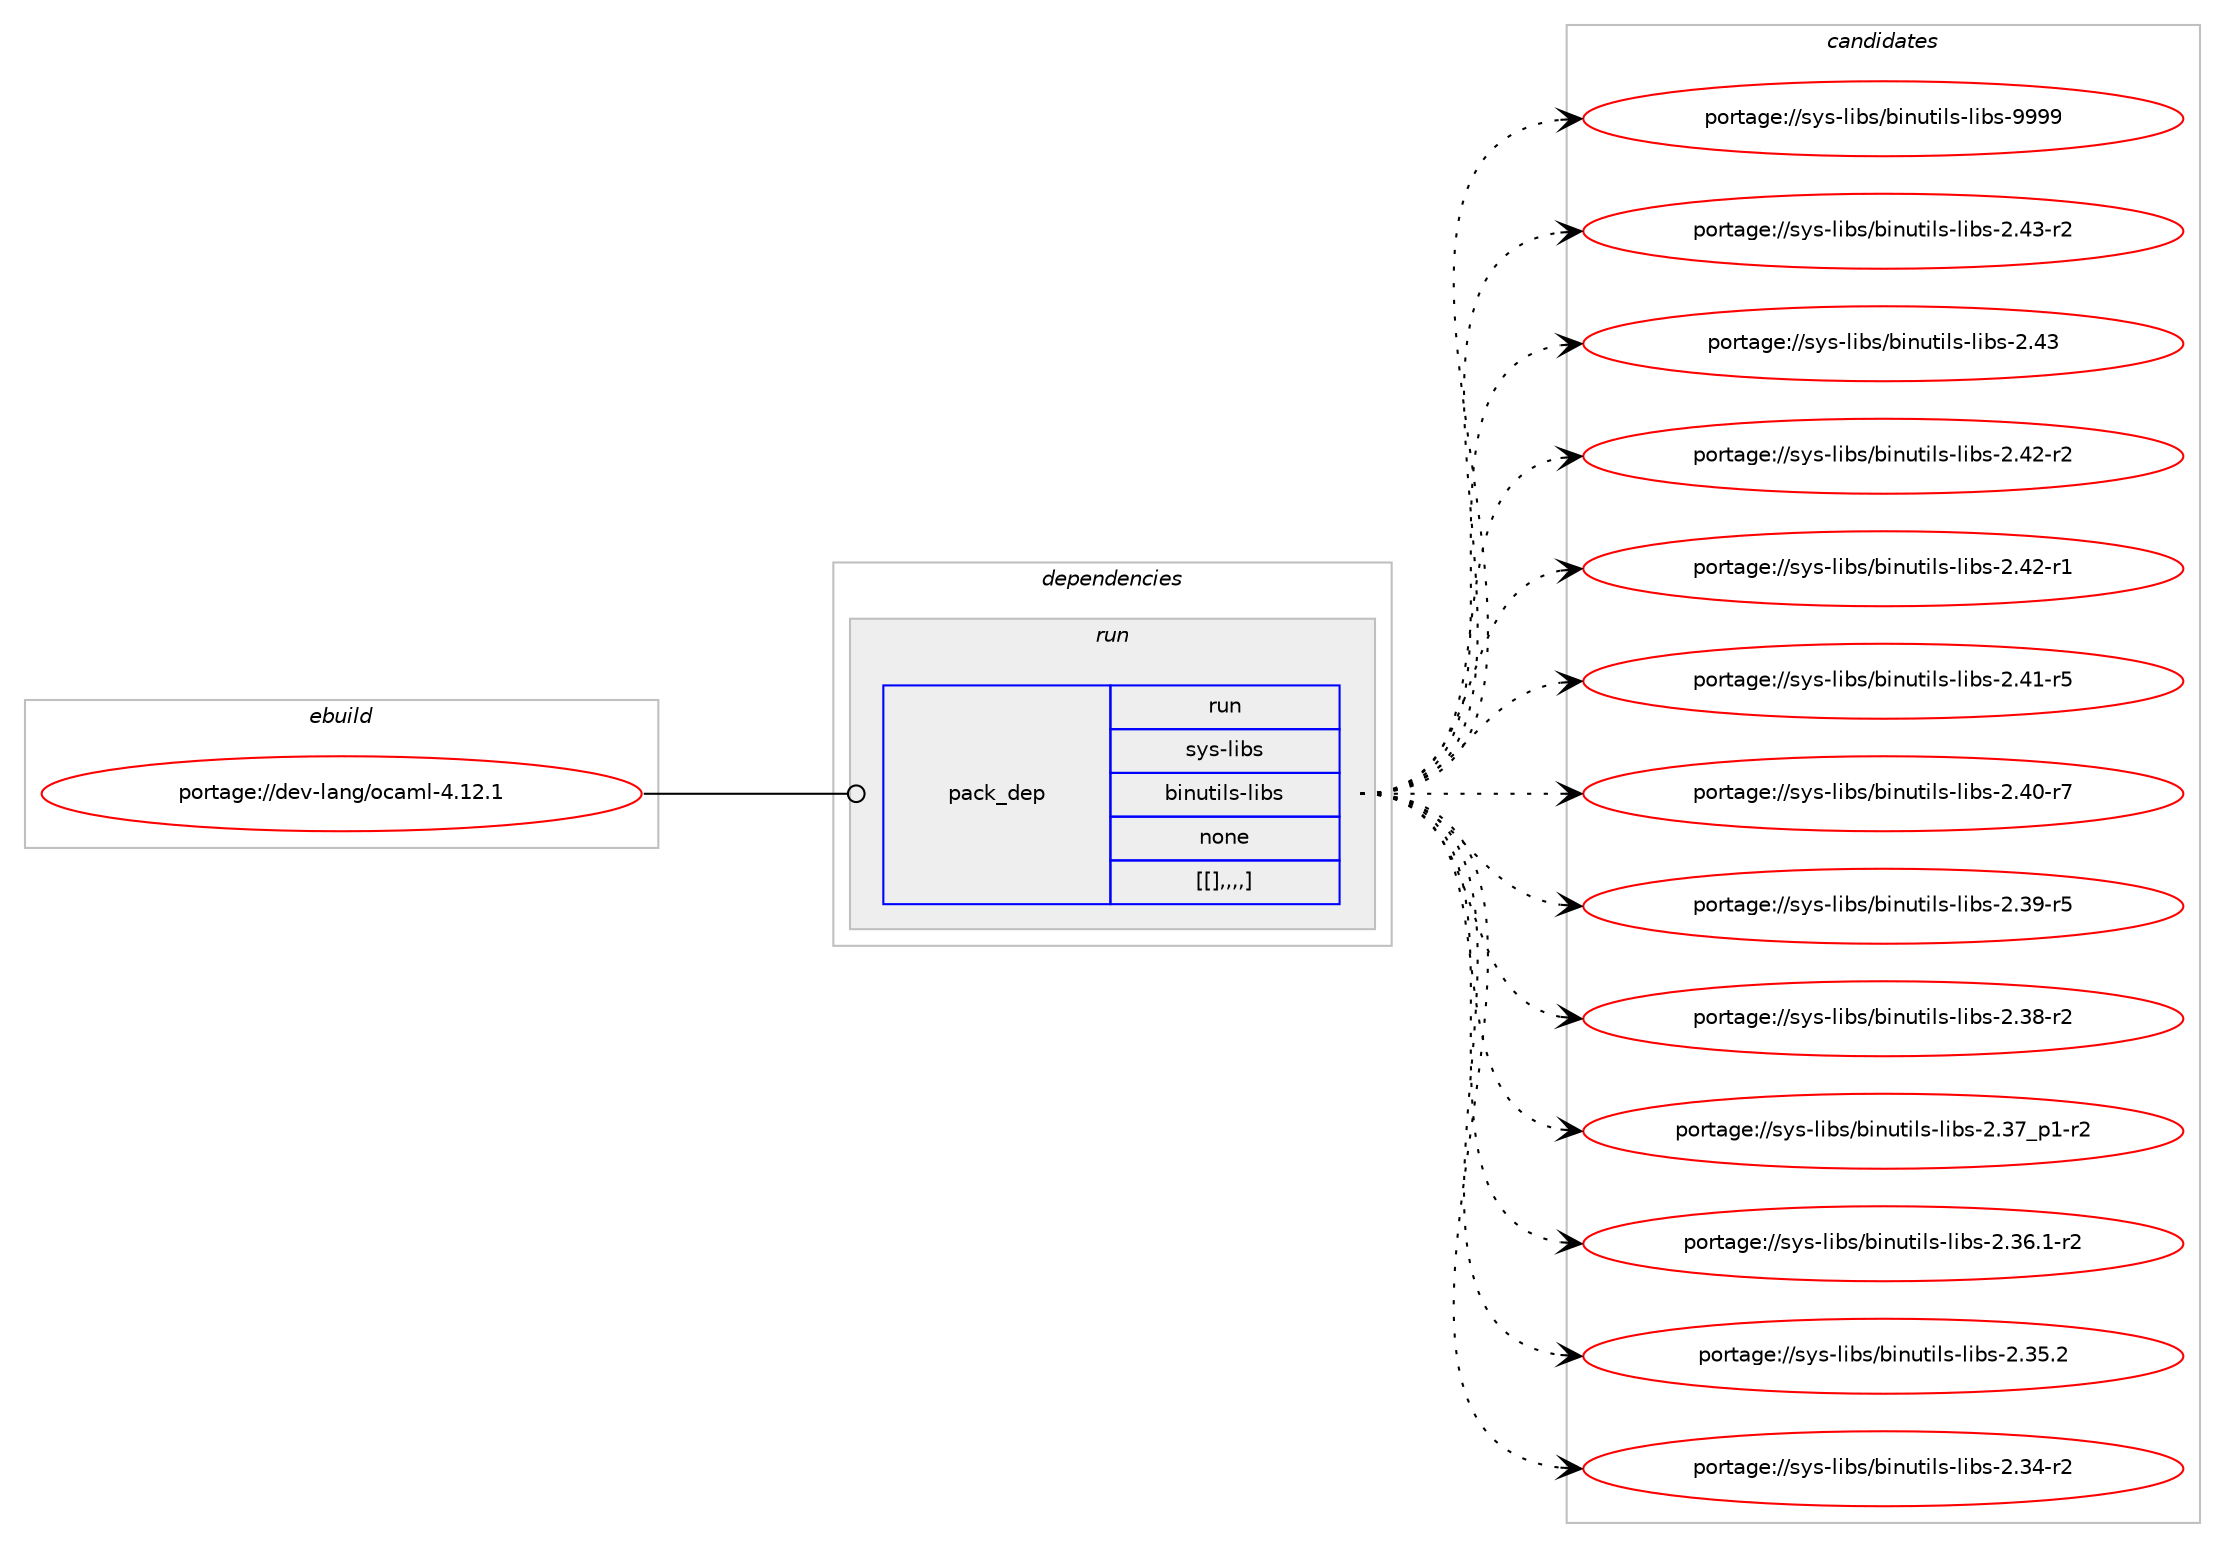 digraph prolog {

# *************
# Graph options
# *************

newrank=true;
concentrate=true;
compound=true;
graph [rankdir=LR,fontname=Helvetica,fontsize=10,ranksep=1.5];#, ranksep=2.5, nodesep=0.2];
edge  [arrowhead=vee];
node  [fontname=Helvetica,fontsize=10];

# **********
# The ebuild
# **********

subgraph cluster_leftcol {
color=gray;
label=<<i>ebuild</i>>;
id [label="portage://dev-lang/ocaml-4.12.1", color=red, width=4, href="../dev-lang/ocaml-4.12.1.svg"];
}

# ****************
# The dependencies
# ****************

subgraph cluster_midcol {
color=gray;
label=<<i>dependencies</i>>;
subgraph cluster_compile {
fillcolor="#eeeeee";
style=filled;
label=<<i>compile</i>>;
}
subgraph cluster_compileandrun {
fillcolor="#eeeeee";
style=filled;
label=<<i>compile and run</i>>;
}
subgraph cluster_run {
fillcolor="#eeeeee";
style=filled;
label=<<i>run</i>>;
subgraph pack75795 {
dependency100398 [label=<<TABLE BORDER="0" CELLBORDER="1" CELLSPACING="0" CELLPADDING="4" WIDTH="220"><TR><TD ROWSPAN="6" CELLPADDING="30">pack_dep</TD></TR><TR><TD WIDTH="110">run</TD></TR><TR><TD>sys-libs</TD></TR><TR><TD>binutils-libs</TD></TR><TR><TD>none</TD></TR><TR><TD>[[],,,,]</TD></TR></TABLE>>, shape=none, color=blue];
}
id:e -> dependency100398:w [weight=20,style="solid",arrowhead="odot"];
}
}

# **************
# The candidates
# **************

subgraph cluster_choices {
rank=same;
color=gray;
label=<<i>candidates</i>>;

subgraph choice75795 {
color=black;
nodesep=1;
choice1151211154510810598115479810511011711610510811545108105981154557575757 [label="portage://sys-libs/binutils-libs-9999", color=red, width=4,href="../sys-libs/binutils-libs-9999.svg"];
choice11512111545108105981154798105110117116105108115451081059811545504652514511450 [label="portage://sys-libs/binutils-libs-2.43-r2", color=red, width=4,href="../sys-libs/binutils-libs-2.43-r2.svg"];
choice1151211154510810598115479810511011711610510811545108105981154550465251 [label="portage://sys-libs/binutils-libs-2.43", color=red, width=4,href="../sys-libs/binutils-libs-2.43.svg"];
choice11512111545108105981154798105110117116105108115451081059811545504652504511450 [label="portage://sys-libs/binutils-libs-2.42-r2", color=red, width=4,href="../sys-libs/binutils-libs-2.42-r2.svg"];
choice11512111545108105981154798105110117116105108115451081059811545504652504511449 [label="portage://sys-libs/binutils-libs-2.42-r1", color=red, width=4,href="../sys-libs/binutils-libs-2.42-r1.svg"];
choice11512111545108105981154798105110117116105108115451081059811545504652494511453 [label="portage://sys-libs/binutils-libs-2.41-r5", color=red, width=4,href="../sys-libs/binutils-libs-2.41-r5.svg"];
choice11512111545108105981154798105110117116105108115451081059811545504652484511455 [label="portage://sys-libs/binutils-libs-2.40-r7", color=red, width=4,href="../sys-libs/binutils-libs-2.40-r7.svg"];
choice11512111545108105981154798105110117116105108115451081059811545504651574511453 [label="portage://sys-libs/binutils-libs-2.39-r5", color=red, width=4,href="../sys-libs/binutils-libs-2.39-r5.svg"];
choice11512111545108105981154798105110117116105108115451081059811545504651564511450 [label="portage://sys-libs/binutils-libs-2.38-r2", color=red, width=4,href="../sys-libs/binutils-libs-2.38-r2.svg"];
choice115121115451081059811547981051101171161051081154510810598115455046515595112494511450 [label="portage://sys-libs/binutils-libs-2.37_p1-r2", color=red, width=4,href="../sys-libs/binutils-libs-2.37_p1-r2.svg"];
choice115121115451081059811547981051101171161051081154510810598115455046515446494511450 [label="portage://sys-libs/binutils-libs-2.36.1-r2", color=red, width=4,href="../sys-libs/binutils-libs-2.36.1-r2.svg"];
choice11512111545108105981154798105110117116105108115451081059811545504651534650 [label="portage://sys-libs/binutils-libs-2.35.2", color=red, width=4,href="../sys-libs/binutils-libs-2.35.2.svg"];
choice11512111545108105981154798105110117116105108115451081059811545504651524511450 [label="portage://sys-libs/binutils-libs-2.34-r2", color=red, width=4,href="../sys-libs/binutils-libs-2.34-r2.svg"];
dependency100398:e -> choice1151211154510810598115479810511011711610510811545108105981154557575757:w [style=dotted,weight="100"];
dependency100398:e -> choice11512111545108105981154798105110117116105108115451081059811545504652514511450:w [style=dotted,weight="100"];
dependency100398:e -> choice1151211154510810598115479810511011711610510811545108105981154550465251:w [style=dotted,weight="100"];
dependency100398:e -> choice11512111545108105981154798105110117116105108115451081059811545504652504511450:w [style=dotted,weight="100"];
dependency100398:e -> choice11512111545108105981154798105110117116105108115451081059811545504652504511449:w [style=dotted,weight="100"];
dependency100398:e -> choice11512111545108105981154798105110117116105108115451081059811545504652494511453:w [style=dotted,weight="100"];
dependency100398:e -> choice11512111545108105981154798105110117116105108115451081059811545504652484511455:w [style=dotted,weight="100"];
dependency100398:e -> choice11512111545108105981154798105110117116105108115451081059811545504651574511453:w [style=dotted,weight="100"];
dependency100398:e -> choice11512111545108105981154798105110117116105108115451081059811545504651564511450:w [style=dotted,weight="100"];
dependency100398:e -> choice115121115451081059811547981051101171161051081154510810598115455046515595112494511450:w [style=dotted,weight="100"];
dependency100398:e -> choice115121115451081059811547981051101171161051081154510810598115455046515446494511450:w [style=dotted,weight="100"];
dependency100398:e -> choice11512111545108105981154798105110117116105108115451081059811545504651534650:w [style=dotted,weight="100"];
dependency100398:e -> choice11512111545108105981154798105110117116105108115451081059811545504651524511450:w [style=dotted,weight="100"];
}
}

}
